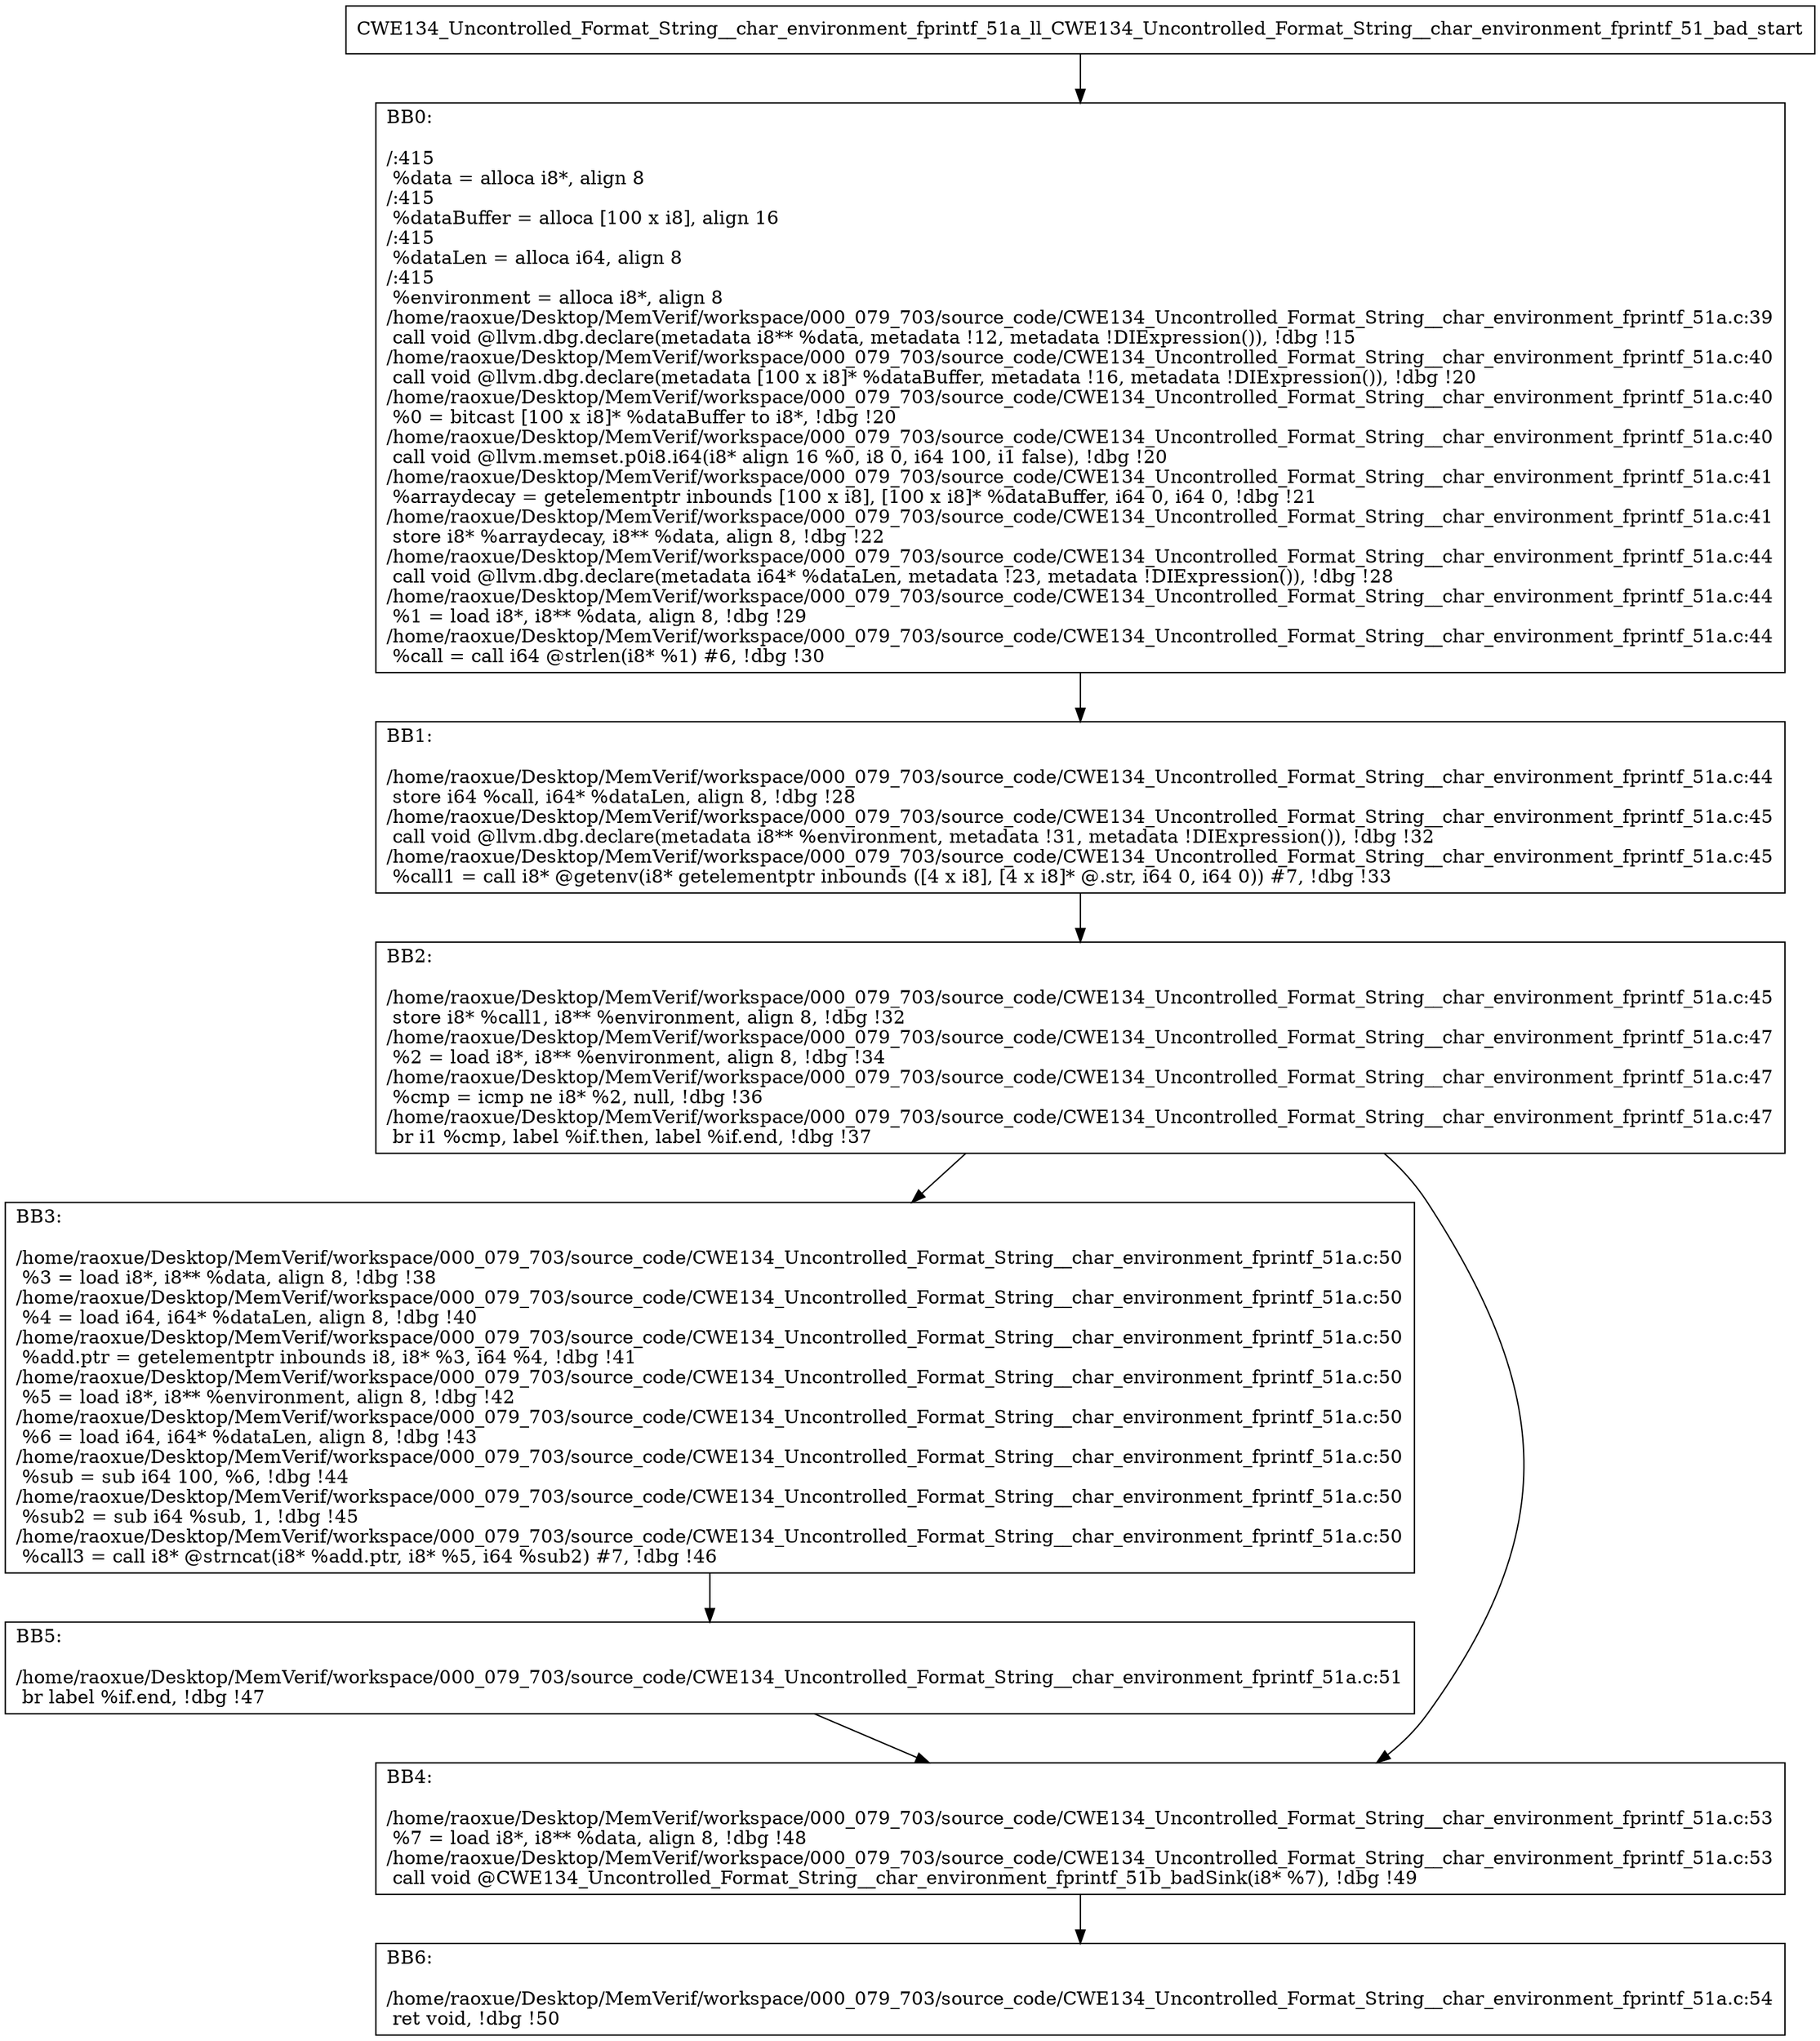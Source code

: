 digraph "CFG for'CWE134_Uncontrolled_Format_String__char_environment_fprintf_51a_ll_CWE134_Uncontrolled_Format_String__char_environment_fprintf_51_bad' function" {
	BBCWE134_Uncontrolled_Format_String__char_environment_fprintf_51a_ll_CWE134_Uncontrolled_Format_String__char_environment_fprintf_51_bad_start[shape=record,label="{CWE134_Uncontrolled_Format_String__char_environment_fprintf_51a_ll_CWE134_Uncontrolled_Format_String__char_environment_fprintf_51_bad_start}"];
	BBCWE134_Uncontrolled_Format_String__char_environment_fprintf_51a_ll_CWE134_Uncontrolled_Format_String__char_environment_fprintf_51_bad_start-> CWE134_Uncontrolled_Format_String__char_environment_fprintf_51a_ll_CWE134_Uncontrolled_Format_String__char_environment_fprintf_51_badBB0;
	CWE134_Uncontrolled_Format_String__char_environment_fprintf_51a_ll_CWE134_Uncontrolled_Format_String__char_environment_fprintf_51_badBB0 [shape=record, label="{BB0:\l\l/:415\l
  %data = alloca i8*, align 8\l
/:415\l
  %dataBuffer = alloca [100 x i8], align 16\l
/:415\l
  %dataLen = alloca i64, align 8\l
/:415\l
  %environment = alloca i8*, align 8\l
/home/raoxue/Desktop/MemVerif/workspace/000_079_703/source_code/CWE134_Uncontrolled_Format_String__char_environment_fprintf_51a.c:39\l
  call void @llvm.dbg.declare(metadata i8** %data, metadata !12, metadata !DIExpression()), !dbg !15\l
/home/raoxue/Desktop/MemVerif/workspace/000_079_703/source_code/CWE134_Uncontrolled_Format_String__char_environment_fprintf_51a.c:40\l
  call void @llvm.dbg.declare(metadata [100 x i8]* %dataBuffer, metadata !16, metadata !DIExpression()), !dbg !20\l
/home/raoxue/Desktop/MemVerif/workspace/000_079_703/source_code/CWE134_Uncontrolled_Format_String__char_environment_fprintf_51a.c:40\l
  %0 = bitcast [100 x i8]* %dataBuffer to i8*, !dbg !20\l
/home/raoxue/Desktop/MemVerif/workspace/000_079_703/source_code/CWE134_Uncontrolled_Format_String__char_environment_fprintf_51a.c:40\l
  call void @llvm.memset.p0i8.i64(i8* align 16 %0, i8 0, i64 100, i1 false), !dbg !20\l
/home/raoxue/Desktop/MemVerif/workspace/000_079_703/source_code/CWE134_Uncontrolled_Format_String__char_environment_fprintf_51a.c:41\l
  %arraydecay = getelementptr inbounds [100 x i8], [100 x i8]* %dataBuffer, i64 0, i64 0, !dbg !21\l
/home/raoxue/Desktop/MemVerif/workspace/000_079_703/source_code/CWE134_Uncontrolled_Format_String__char_environment_fprintf_51a.c:41\l
  store i8* %arraydecay, i8** %data, align 8, !dbg !22\l
/home/raoxue/Desktop/MemVerif/workspace/000_079_703/source_code/CWE134_Uncontrolled_Format_String__char_environment_fprintf_51a.c:44\l
  call void @llvm.dbg.declare(metadata i64* %dataLen, metadata !23, metadata !DIExpression()), !dbg !28\l
/home/raoxue/Desktop/MemVerif/workspace/000_079_703/source_code/CWE134_Uncontrolled_Format_String__char_environment_fprintf_51a.c:44\l
  %1 = load i8*, i8** %data, align 8, !dbg !29\l
/home/raoxue/Desktop/MemVerif/workspace/000_079_703/source_code/CWE134_Uncontrolled_Format_String__char_environment_fprintf_51a.c:44\l
  %call = call i64 @strlen(i8* %1) #6, !dbg !30\l
}"];
	CWE134_Uncontrolled_Format_String__char_environment_fprintf_51a_ll_CWE134_Uncontrolled_Format_String__char_environment_fprintf_51_badBB0-> CWE134_Uncontrolled_Format_String__char_environment_fprintf_51a_ll_CWE134_Uncontrolled_Format_String__char_environment_fprintf_51_badBB1;
	CWE134_Uncontrolled_Format_String__char_environment_fprintf_51a_ll_CWE134_Uncontrolled_Format_String__char_environment_fprintf_51_badBB1 [shape=record, label="{BB1:\l\l/home/raoxue/Desktop/MemVerif/workspace/000_079_703/source_code/CWE134_Uncontrolled_Format_String__char_environment_fprintf_51a.c:44\l
  store i64 %call, i64* %dataLen, align 8, !dbg !28\l
/home/raoxue/Desktop/MemVerif/workspace/000_079_703/source_code/CWE134_Uncontrolled_Format_String__char_environment_fprintf_51a.c:45\l
  call void @llvm.dbg.declare(metadata i8** %environment, metadata !31, metadata !DIExpression()), !dbg !32\l
/home/raoxue/Desktop/MemVerif/workspace/000_079_703/source_code/CWE134_Uncontrolled_Format_String__char_environment_fprintf_51a.c:45\l
  %call1 = call i8* @getenv(i8* getelementptr inbounds ([4 x i8], [4 x i8]* @.str, i64 0, i64 0)) #7, !dbg !33\l
}"];
	CWE134_Uncontrolled_Format_String__char_environment_fprintf_51a_ll_CWE134_Uncontrolled_Format_String__char_environment_fprintf_51_badBB1-> CWE134_Uncontrolled_Format_String__char_environment_fprintf_51a_ll_CWE134_Uncontrolled_Format_String__char_environment_fprintf_51_badBB2;
	CWE134_Uncontrolled_Format_String__char_environment_fprintf_51a_ll_CWE134_Uncontrolled_Format_String__char_environment_fprintf_51_badBB2 [shape=record, label="{BB2:\l\l/home/raoxue/Desktop/MemVerif/workspace/000_079_703/source_code/CWE134_Uncontrolled_Format_String__char_environment_fprintf_51a.c:45\l
  store i8* %call1, i8** %environment, align 8, !dbg !32\l
/home/raoxue/Desktop/MemVerif/workspace/000_079_703/source_code/CWE134_Uncontrolled_Format_String__char_environment_fprintf_51a.c:47\l
  %2 = load i8*, i8** %environment, align 8, !dbg !34\l
/home/raoxue/Desktop/MemVerif/workspace/000_079_703/source_code/CWE134_Uncontrolled_Format_String__char_environment_fprintf_51a.c:47\l
  %cmp = icmp ne i8* %2, null, !dbg !36\l
/home/raoxue/Desktop/MemVerif/workspace/000_079_703/source_code/CWE134_Uncontrolled_Format_String__char_environment_fprintf_51a.c:47\l
  br i1 %cmp, label %if.then, label %if.end, !dbg !37\l
}"];
	CWE134_Uncontrolled_Format_String__char_environment_fprintf_51a_ll_CWE134_Uncontrolled_Format_String__char_environment_fprintf_51_badBB2-> CWE134_Uncontrolled_Format_String__char_environment_fprintf_51a_ll_CWE134_Uncontrolled_Format_String__char_environment_fprintf_51_badBB3;
	CWE134_Uncontrolled_Format_String__char_environment_fprintf_51a_ll_CWE134_Uncontrolled_Format_String__char_environment_fprintf_51_badBB2-> CWE134_Uncontrolled_Format_String__char_environment_fprintf_51a_ll_CWE134_Uncontrolled_Format_String__char_environment_fprintf_51_badBB4;
	CWE134_Uncontrolled_Format_String__char_environment_fprintf_51a_ll_CWE134_Uncontrolled_Format_String__char_environment_fprintf_51_badBB3 [shape=record, label="{BB3:\l\l/home/raoxue/Desktop/MemVerif/workspace/000_079_703/source_code/CWE134_Uncontrolled_Format_String__char_environment_fprintf_51a.c:50\l
  %3 = load i8*, i8** %data, align 8, !dbg !38\l
/home/raoxue/Desktop/MemVerif/workspace/000_079_703/source_code/CWE134_Uncontrolled_Format_String__char_environment_fprintf_51a.c:50\l
  %4 = load i64, i64* %dataLen, align 8, !dbg !40\l
/home/raoxue/Desktop/MemVerif/workspace/000_079_703/source_code/CWE134_Uncontrolled_Format_String__char_environment_fprintf_51a.c:50\l
  %add.ptr = getelementptr inbounds i8, i8* %3, i64 %4, !dbg !41\l
/home/raoxue/Desktop/MemVerif/workspace/000_079_703/source_code/CWE134_Uncontrolled_Format_String__char_environment_fprintf_51a.c:50\l
  %5 = load i8*, i8** %environment, align 8, !dbg !42\l
/home/raoxue/Desktop/MemVerif/workspace/000_079_703/source_code/CWE134_Uncontrolled_Format_String__char_environment_fprintf_51a.c:50\l
  %6 = load i64, i64* %dataLen, align 8, !dbg !43\l
/home/raoxue/Desktop/MemVerif/workspace/000_079_703/source_code/CWE134_Uncontrolled_Format_String__char_environment_fprintf_51a.c:50\l
  %sub = sub i64 100, %6, !dbg !44\l
/home/raoxue/Desktop/MemVerif/workspace/000_079_703/source_code/CWE134_Uncontrolled_Format_String__char_environment_fprintf_51a.c:50\l
  %sub2 = sub i64 %sub, 1, !dbg !45\l
/home/raoxue/Desktop/MemVerif/workspace/000_079_703/source_code/CWE134_Uncontrolled_Format_String__char_environment_fprintf_51a.c:50\l
  %call3 = call i8* @strncat(i8* %add.ptr, i8* %5, i64 %sub2) #7, !dbg !46\l
}"];
	CWE134_Uncontrolled_Format_String__char_environment_fprintf_51a_ll_CWE134_Uncontrolled_Format_String__char_environment_fprintf_51_badBB3-> CWE134_Uncontrolled_Format_String__char_environment_fprintf_51a_ll_CWE134_Uncontrolled_Format_String__char_environment_fprintf_51_badBB5;
	CWE134_Uncontrolled_Format_String__char_environment_fprintf_51a_ll_CWE134_Uncontrolled_Format_String__char_environment_fprintf_51_badBB5 [shape=record, label="{BB5:\l\l/home/raoxue/Desktop/MemVerif/workspace/000_079_703/source_code/CWE134_Uncontrolled_Format_String__char_environment_fprintf_51a.c:51\l
  br label %if.end, !dbg !47\l
}"];
	CWE134_Uncontrolled_Format_String__char_environment_fprintf_51a_ll_CWE134_Uncontrolled_Format_String__char_environment_fprintf_51_badBB5-> CWE134_Uncontrolled_Format_String__char_environment_fprintf_51a_ll_CWE134_Uncontrolled_Format_String__char_environment_fprintf_51_badBB4;
	CWE134_Uncontrolled_Format_String__char_environment_fprintf_51a_ll_CWE134_Uncontrolled_Format_String__char_environment_fprintf_51_badBB4 [shape=record, label="{BB4:\l\l/home/raoxue/Desktop/MemVerif/workspace/000_079_703/source_code/CWE134_Uncontrolled_Format_String__char_environment_fprintf_51a.c:53\l
  %7 = load i8*, i8** %data, align 8, !dbg !48\l
/home/raoxue/Desktop/MemVerif/workspace/000_079_703/source_code/CWE134_Uncontrolled_Format_String__char_environment_fprintf_51a.c:53\l
  call void @CWE134_Uncontrolled_Format_String__char_environment_fprintf_51b_badSink(i8* %7), !dbg !49\l
}"];
	CWE134_Uncontrolled_Format_String__char_environment_fprintf_51a_ll_CWE134_Uncontrolled_Format_String__char_environment_fprintf_51_badBB4-> CWE134_Uncontrolled_Format_String__char_environment_fprintf_51a_ll_CWE134_Uncontrolled_Format_String__char_environment_fprintf_51_badBB6;
	CWE134_Uncontrolled_Format_String__char_environment_fprintf_51a_ll_CWE134_Uncontrolled_Format_String__char_environment_fprintf_51_badBB6 [shape=record, label="{BB6:\l\l/home/raoxue/Desktop/MemVerif/workspace/000_079_703/source_code/CWE134_Uncontrolled_Format_String__char_environment_fprintf_51a.c:54\l
  ret void, !dbg !50\l
}"];
}
